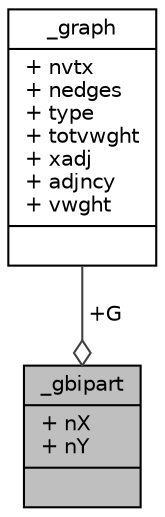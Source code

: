 digraph "_gbipart"
{
  edge [fontname="Helvetica",fontsize="10",labelfontname="Helvetica",labelfontsize="10"];
  node [fontname="Helvetica",fontsize="10",shape=record];
  Node1 [label="{_gbipart\n|+ nX\l+ nY\l|}",height=0.2,width=0.4,color="black", fillcolor="grey75", style="filled" fontcolor="black"];
  Node2 -> Node1 [color="grey25",fontsize="10",style="solid",label=" +G" ,arrowhead="odiamond",fontname="Helvetica"];
  Node2 [label="{_graph\n|+ nvtx\l+ nedges\l+ type\l+ totvwght\l+ xadj\l+ adjncy\l+ vwght\l|}",height=0.2,width=0.4,color="black", fillcolor="white", style="filled",URL="$struct__graph.html"];
}
